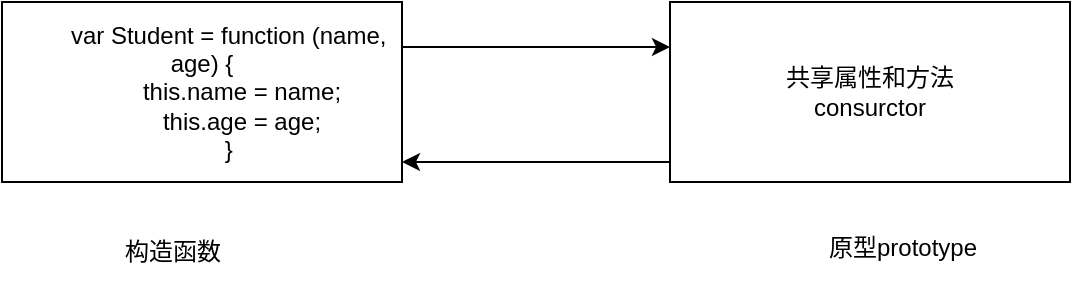 <mxfile version="26.0.16">
  <diagram name="第 1 页" id="iAgH7PJr7t_K_onx5C6t">
    <mxGraphModel dx="1434" dy="746" grid="1" gridSize="10" guides="1" tooltips="1" connect="1" arrows="1" fold="1" page="1" pageScale="1" pageWidth="827" pageHeight="1169" math="0" shadow="0">
      <root>
        <mxCell id="0" />
        <mxCell id="1" parent="0" />
        <mxCell id="3jE3lUd28to7IyMwfMJX-10" style="edgeStyle=orthogonalEdgeStyle;rounded=0;orthogonalLoop=1;jettySize=auto;html=1;entryX=0;entryY=0.25;entryDx=0;entryDy=0;exitX=1;exitY=0.25;exitDx=0;exitDy=0;" edge="1" parent="1" source="3jE3lUd28to7IyMwfMJX-1" target="3jE3lUd28to7IyMwfMJX-2">
          <mxGeometry relative="1" as="geometry" />
        </mxCell>
        <mxCell id="3jE3lUd28to7IyMwfMJX-1" value="&lt;div&gt;&amp;nbsp; &amp;nbsp; &amp;nbsp; &amp;nbsp; var Student = function (name, age) {&lt;/div&gt;&lt;div&gt;&amp;nbsp; &amp;nbsp; &amp;nbsp; &amp;nbsp; &amp;nbsp; &amp;nbsp; this.name = name;&lt;/div&gt;&lt;div&gt;&amp;nbsp; &amp;nbsp; &amp;nbsp; &amp;nbsp; &amp;nbsp; &amp;nbsp; this.age = age;&lt;/div&gt;&lt;div&gt;&amp;nbsp; &amp;nbsp; &amp;nbsp; &amp;nbsp; }&lt;/div&gt;" style="rounded=0;whiteSpace=wrap;html=1;" vertex="1" parent="1">
          <mxGeometry x="80" y="140" width="200" height="90" as="geometry" />
        </mxCell>
        <mxCell id="3jE3lUd28to7IyMwfMJX-11" style="edgeStyle=orthogonalEdgeStyle;rounded=0;orthogonalLoop=1;jettySize=auto;html=1;entryX=1;entryY=0.5;entryDx=0;entryDy=0;" edge="1" parent="1">
          <mxGeometry relative="1" as="geometry">
            <mxPoint x="414" y="220" as="sourcePoint" />
            <mxPoint x="280" y="220" as="targetPoint" />
          </mxGeometry>
        </mxCell>
        <mxCell id="3jE3lUd28to7IyMwfMJX-2" value="共享属性和方法&lt;div&gt;consurctor&lt;/div&gt;" style="rounded=0;whiteSpace=wrap;html=1;" vertex="1" parent="1">
          <mxGeometry x="414" y="140" width="200" height="90" as="geometry" />
        </mxCell>
        <mxCell id="3jE3lUd28to7IyMwfMJX-8" value="构造函数" style="text;html=1;align=center;verticalAlign=middle;resizable=0;points=[];autosize=1;strokeColor=none;fillColor=none;" vertex="1" parent="1">
          <mxGeometry x="130" y="250" width="70" height="30" as="geometry" />
        </mxCell>
        <mxCell id="3jE3lUd28to7IyMwfMJX-9" value="原型prototype" style="text;html=1;align=center;verticalAlign=middle;resizable=0;points=[];autosize=1;strokeColor=none;fillColor=none;" vertex="1" parent="1">
          <mxGeometry x="480" y="248" width="100" height="30" as="geometry" />
        </mxCell>
      </root>
    </mxGraphModel>
  </diagram>
</mxfile>
